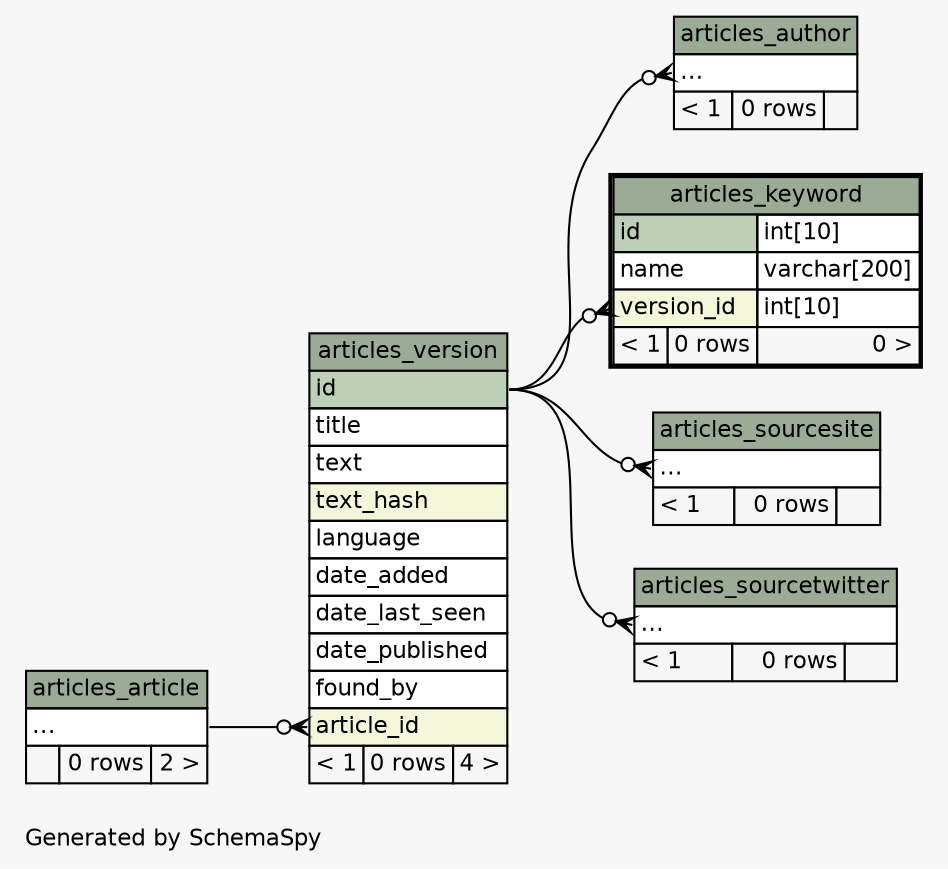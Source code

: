 // dot 2.38.0 on Linux 4.4.0-28-generic
// SchemaSpy rev 590
digraph "twoDegreesRelationshipsDiagram" {
  graph [
    rankdir="RL"
    bgcolor="#f7f7f7"
    label="\nGenerated by SchemaSpy"
    labeljust="l"
    nodesep="0.18"
    ranksep="0.46"
    fontname="Helvetica"
    fontsize="11"
  ];
  node [
    fontname="Helvetica"
    fontsize="11"
    shape="plaintext"
  ];
  edge [
    arrowsize="0.8"
  ];
  "articles_author":"elipses":w -> "articles_version":"id":e [arrowhead=none dir=back arrowtail=crowodot];
  "articles_keyword":"version_id":w -> "articles_version":"id":e [arrowhead=none dir=back arrowtail=crowodot];
  "articles_sourcesite":"elipses":w -> "articles_version":"id":e [arrowhead=none dir=back arrowtail=crowodot];
  "articles_sourcetwitter":"elipses":w -> "articles_version":"id":e [arrowhead=none dir=back arrowtail=crowodot];
  "articles_version":"article_id":w -> "articles_article":"elipses":e [arrowhead=none dir=back arrowtail=crowodot];
  "articles_article" [
    label=<
    <TABLE BORDER="0" CELLBORDER="1" CELLSPACING="0" BGCOLOR="#ffffff">
      <TR><TD COLSPAN="3" BGCOLOR="#9bab96" ALIGN="CENTER">articles_article</TD></TR>
      <TR><TD PORT="elipses" COLSPAN="3" ALIGN="LEFT">...</TD></TR>
      <TR><TD ALIGN="LEFT" BGCOLOR="#f7f7f7">  </TD><TD ALIGN="RIGHT" BGCOLOR="#f7f7f7">0 rows</TD><TD ALIGN="RIGHT" BGCOLOR="#f7f7f7">2 &gt;</TD></TR>
    </TABLE>>
    URL="articles_article.html"
    tooltip="articles_article"
  ];
  "articles_author" [
    label=<
    <TABLE BORDER="0" CELLBORDER="1" CELLSPACING="0" BGCOLOR="#ffffff">
      <TR><TD COLSPAN="3" BGCOLOR="#9bab96" ALIGN="CENTER">articles_author</TD></TR>
      <TR><TD PORT="elipses" COLSPAN="3" ALIGN="LEFT">...</TD></TR>
      <TR><TD ALIGN="LEFT" BGCOLOR="#f7f7f7">&lt; 1</TD><TD ALIGN="RIGHT" BGCOLOR="#f7f7f7">0 rows</TD><TD ALIGN="RIGHT" BGCOLOR="#f7f7f7">  </TD></TR>
    </TABLE>>
    URL="articles_author.html"
    tooltip="articles_author"
  ];
  "articles_keyword" [
    label=<
    <TABLE BORDER="2" CELLBORDER="1" CELLSPACING="0" BGCOLOR="#ffffff">
      <TR><TD COLSPAN="3" BGCOLOR="#9bab96" ALIGN="CENTER">articles_keyword</TD></TR>
      <TR><TD PORT="id" COLSPAN="2" BGCOLOR="#bed1b8" ALIGN="LEFT">id</TD><TD PORT="id.type" ALIGN="LEFT">int[10]</TD></TR>
      <TR><TD PORT="name" COLSPAN="2" ALIGN="LEFT">name</TD><TD PORT="name.type" ALIGN="LEFT">varchar[200]</TD></TR>
      <TR><TD PORT="version_id" COLSPAN="2" BGCOLOR="#f4f7da" ALIGN="LEFT">version_id</TD><TD PORT="version_id.type" ALIGN="LEFT">int[10]</TD></TR>
      <TR><TD ALIGN="LEFT" BGCOLOR="#f7f7f7">&lt; 1</TD><TD ALIGN="RIGHT" BGCOLOR="#f7f7f7">0 rows</TD><TD ALIGN="RIGHT" BGCOLOR="#f7f7f7">0 &gt;</TD></TR>
    </TABLE>>
    URL="articles_keyword.html"
    tooltip="articles_keyword"
  ];
  "articles_sourcesite" [
    label=<
    <TABLE BORDER="0" CELLBORDER="1" CELLSPACING="0" BGCOLOR="#ffffff">
      <TR><TD COLSPAN="3" BGCOLOR="#9bab96" ALIGN="CENTER">articles_sourcesite</TD></TR>
      <TR><TD PORT="elipses" COLSPAN="3" ALIGN="LEFT">...</TD></TR>
      <TR><TD ALIGN="LEFT" BGCOLOR="#f7f7f7">&lt; 1</TD><TD ALIGN="RIGHT" BGCOLOR="#f7f7f7">0 rows</TD><TD ALIGN="RIGHT" BGCOLOR="#f7f7f7">  </TD></TR>
    </TABLE>>
    URL="articles_sourcesite.html"
    tooltip="articles_sourcesite"
  ];
  "articles_sourcetwitter" [
    label=<
    <TABLE BORDER="0" CELLBORDER="1" CELLSPACING="0" BGCOLOR="#ffffff">
      <TR><TD COLSPAN="3" BGCOLOR="#9bab96" ALIGN="CENTER">articles_sourcetwitter</TD></TR>
      <TR><TD PORT="elipses" COLSPAN="3" ALIGN="LEFT">...</TD></TR>
      <TR><TD ALIGN="LEFT" BGCOLOR="#f7f7f7">&lt; 1</TD><TD ALIGN="RIGHT" BGCOLOR="#f7f7f7">0 rows</TD><TD ALIGN="RIGHT" BGCOLOR="#f7f7f7">  </TD></TR>
    </TABLE>>
    URL="articles_sourcetwitter.html"
    tooltip="articles_sourcetwitter"
  ];
  "articles_version" [
    label=<
    <TABLE BORDER="0" CELLBORDER="1" CELLSPACING="0" BGCOLOR="#ffffff">
      <TR><TD COLSPAN="3" BGCOLOR="#9bab96" ALIGN="CENTER">articles_version</TD></TR>
      <TR><TD PORT="id" COLSPAN="3" BGCOLOR="#bed1b8" ALIGN="LEFT">id</TD></TR>
      <TR><TD PORT="title" COLSPAN="3" ALIGN="LEFT">title</TD></TR>
      <TR><TD PORT="text" COLSPAN="3" ALIGN="LEFT">text</TD></TR>
      <TR><TD PORT="text_hash" COLSPAN="3" BGCOLOR="#f4f7da" ALIGN="LEFT">text_hash</TD></TR>
      <TR><TD PORT="language" COLSPAN="3" ALIGN="LEFT">language</TD></TR>
      <TR><TD PORT="date_added" COLSPAN="3" ALIGN="LEFT">date_added</TD></TR>
      <TR><TD PORT="date_last_seen" COLSPAN="3" ALIGN="LEFT">date_last_seen</TD></TR>
      <TR><TD PORT="date_published" COLSPAN="3" ALIGN="LEFT">date_published</TD></TR>
      <TR><TD PORT="found_by" COLSPAN="3" ALIGN="LEFT">found_by</TD></TR>
      <TR><TD PORT="article_id" COLSPAN="3" BGCOLOR="#f4f7da" ALIGN="LEFT">article_id</TD></TR>
      <TR><TD ALIGN="LEFT" BGCOLOR="#f7f7f7">&lt; 1</TD><TD ALIGN="RIGHT" BGCOLOR="#f7f7f7">0 rows</TD><TD ALIGN="RIGHT" BGCOLOR="#f7f7f7">4 &gt;</TD></TR>
    </TABLE>>
    URL="articles_version.html"
    tooltip="articles_version"
  ];
}
